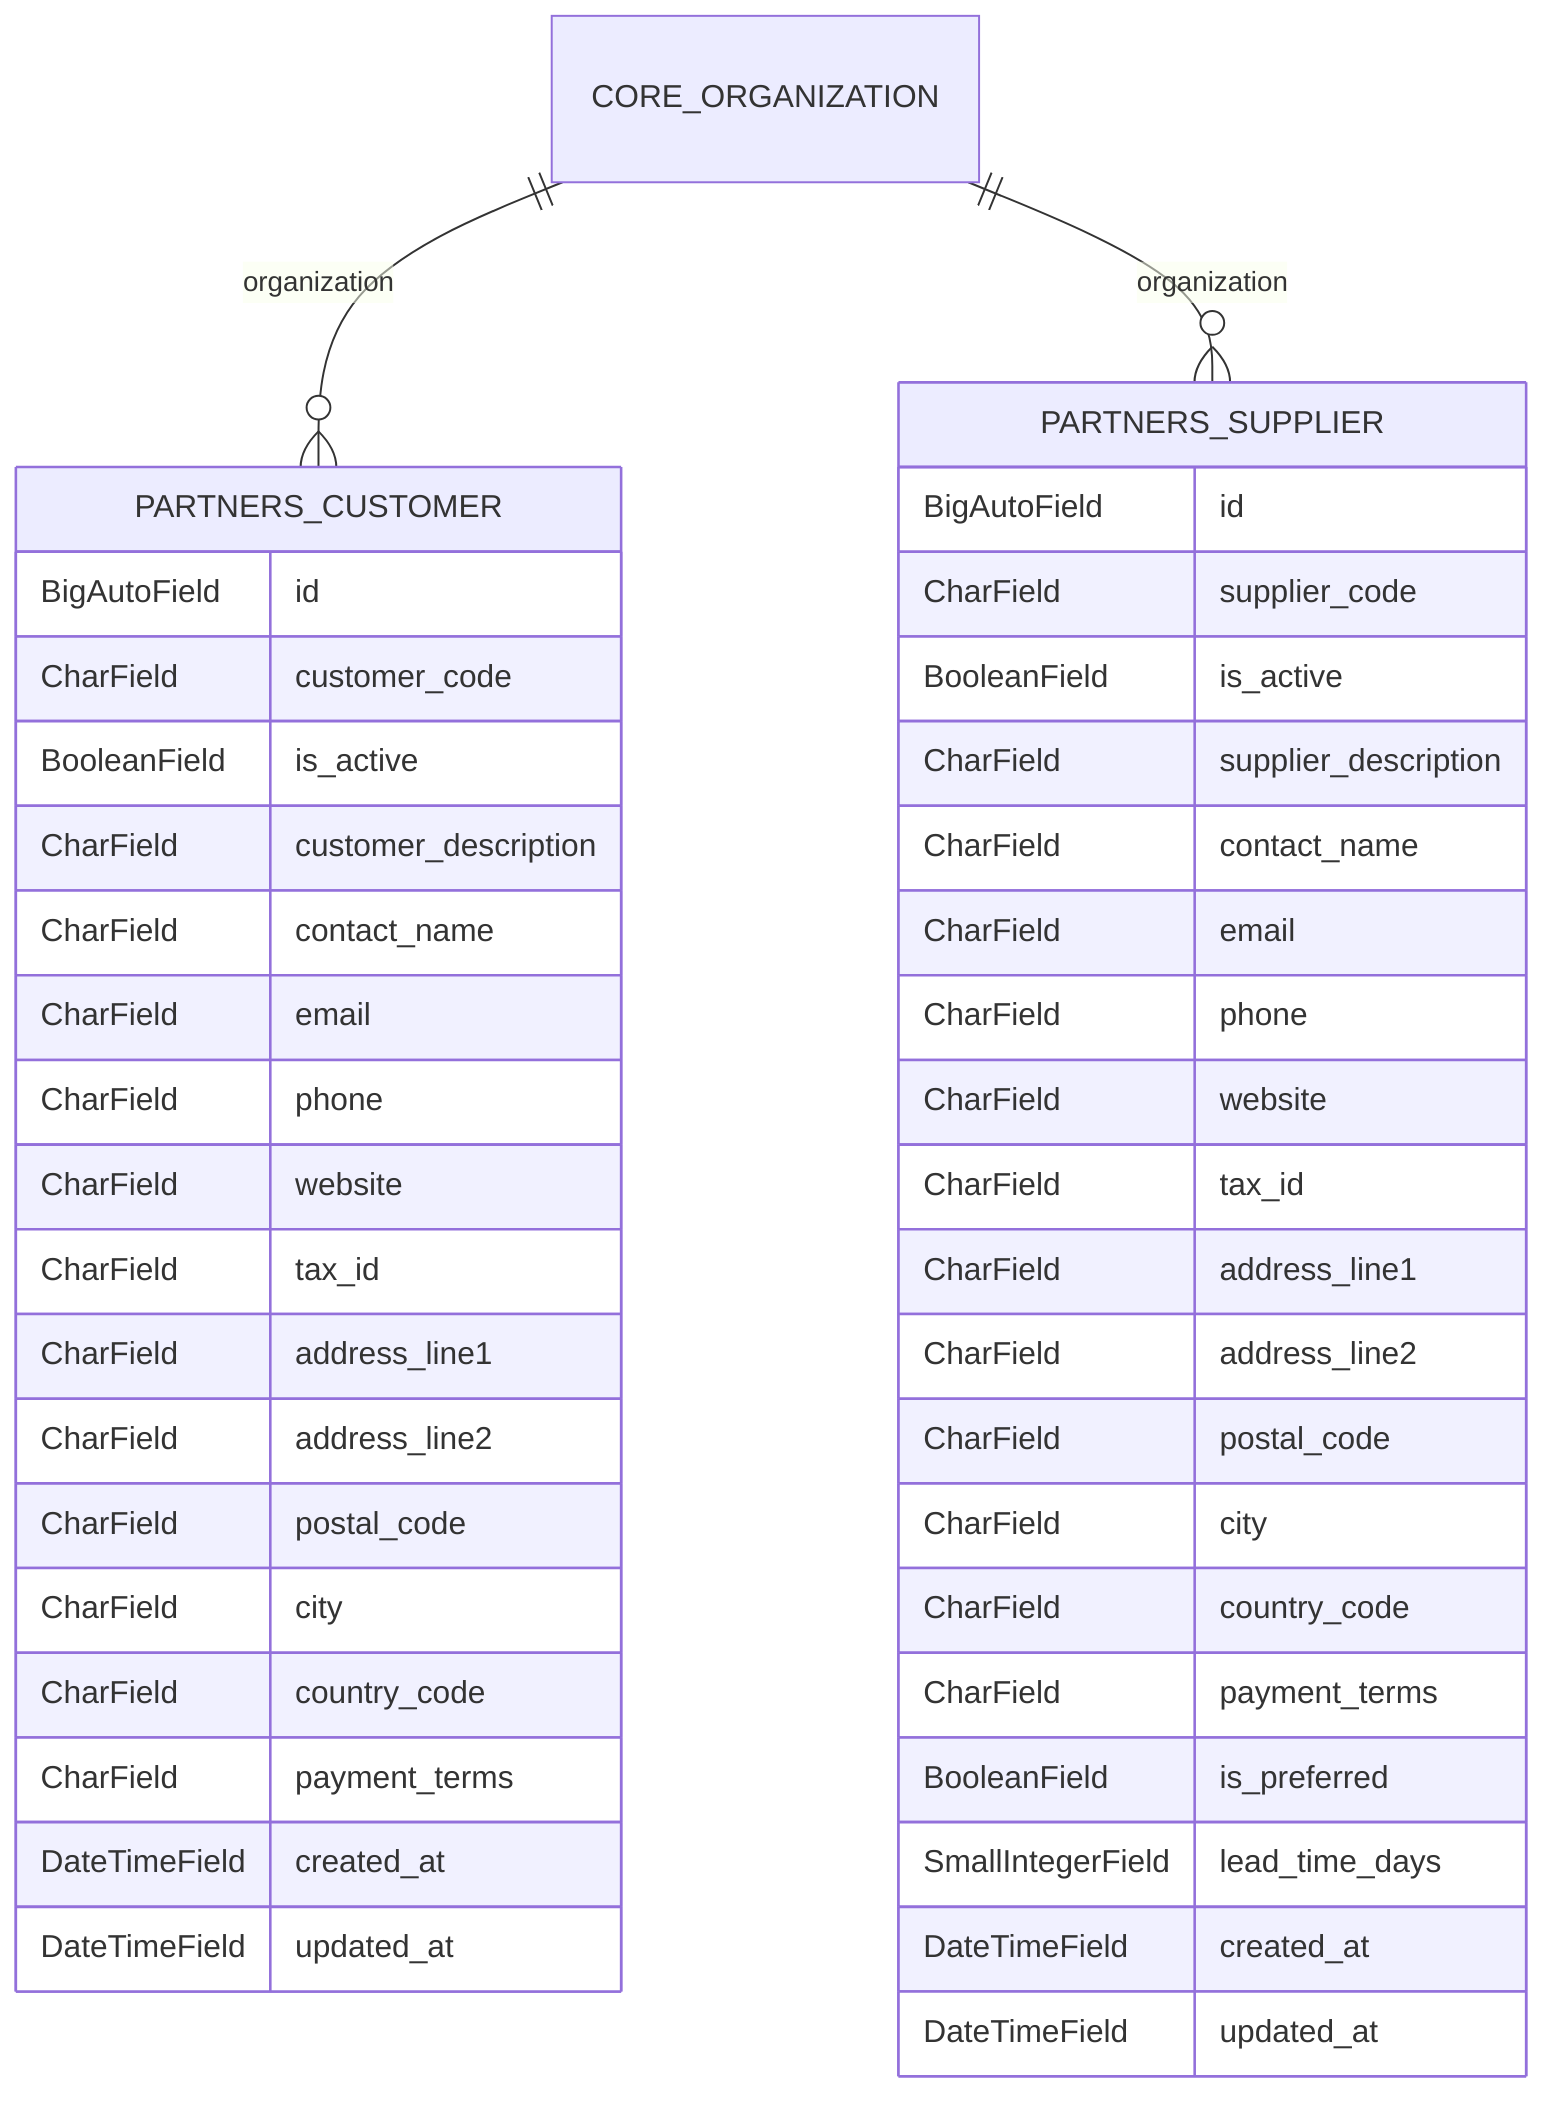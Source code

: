 erDiagram
    %% Relation symbols legend
    %% ||--o{  (one-to-many)  <= ForeignKey
    %% ||--|| (one-to-one)  <= OneToOneField
    %% }o--o{ (many-to-many)  <= ManyToManyField

    PARTNERS_CUSTOMER {
        BigAutoField id
        CharField customer_code
        BooleanField is_active
        CharField customer_description
        CharField contact_name
        CharField email
        CharField phone
        CharField website
        CharField tax_id
        CharField address_line1
        CharField address_line2
        CharField postal_code
        CharField city
        CharField country_code
        CharField payment_terms
        DateTimeField created_at
        DateTimeField updated_at
    }
    PARTNERS_SUPPLIER {
        BigAutoField id
        CharField supplier_code
        BooleanField is_active
        CharField supplier_description
        CharField contact_name
        CharField email
        CharField phone
        CharField website
        CharField tax_id
        CharField address_line1
        CharField address_line2
        CharField postal_code
        CharField city
        CharField country_code
        CharField payment_terms
        BooleanField is_preferred
        SmallIntegerField lead_time_days
        DateTimeField created_at
        DateTimeField updated_at
    }
    CORE_ORGANIZATION ||--o{ PARTNERS_CUSTOMER : organization
    CORE_ORGANIZATION ||--o{ PARTNERS_SUPPLIER : organization